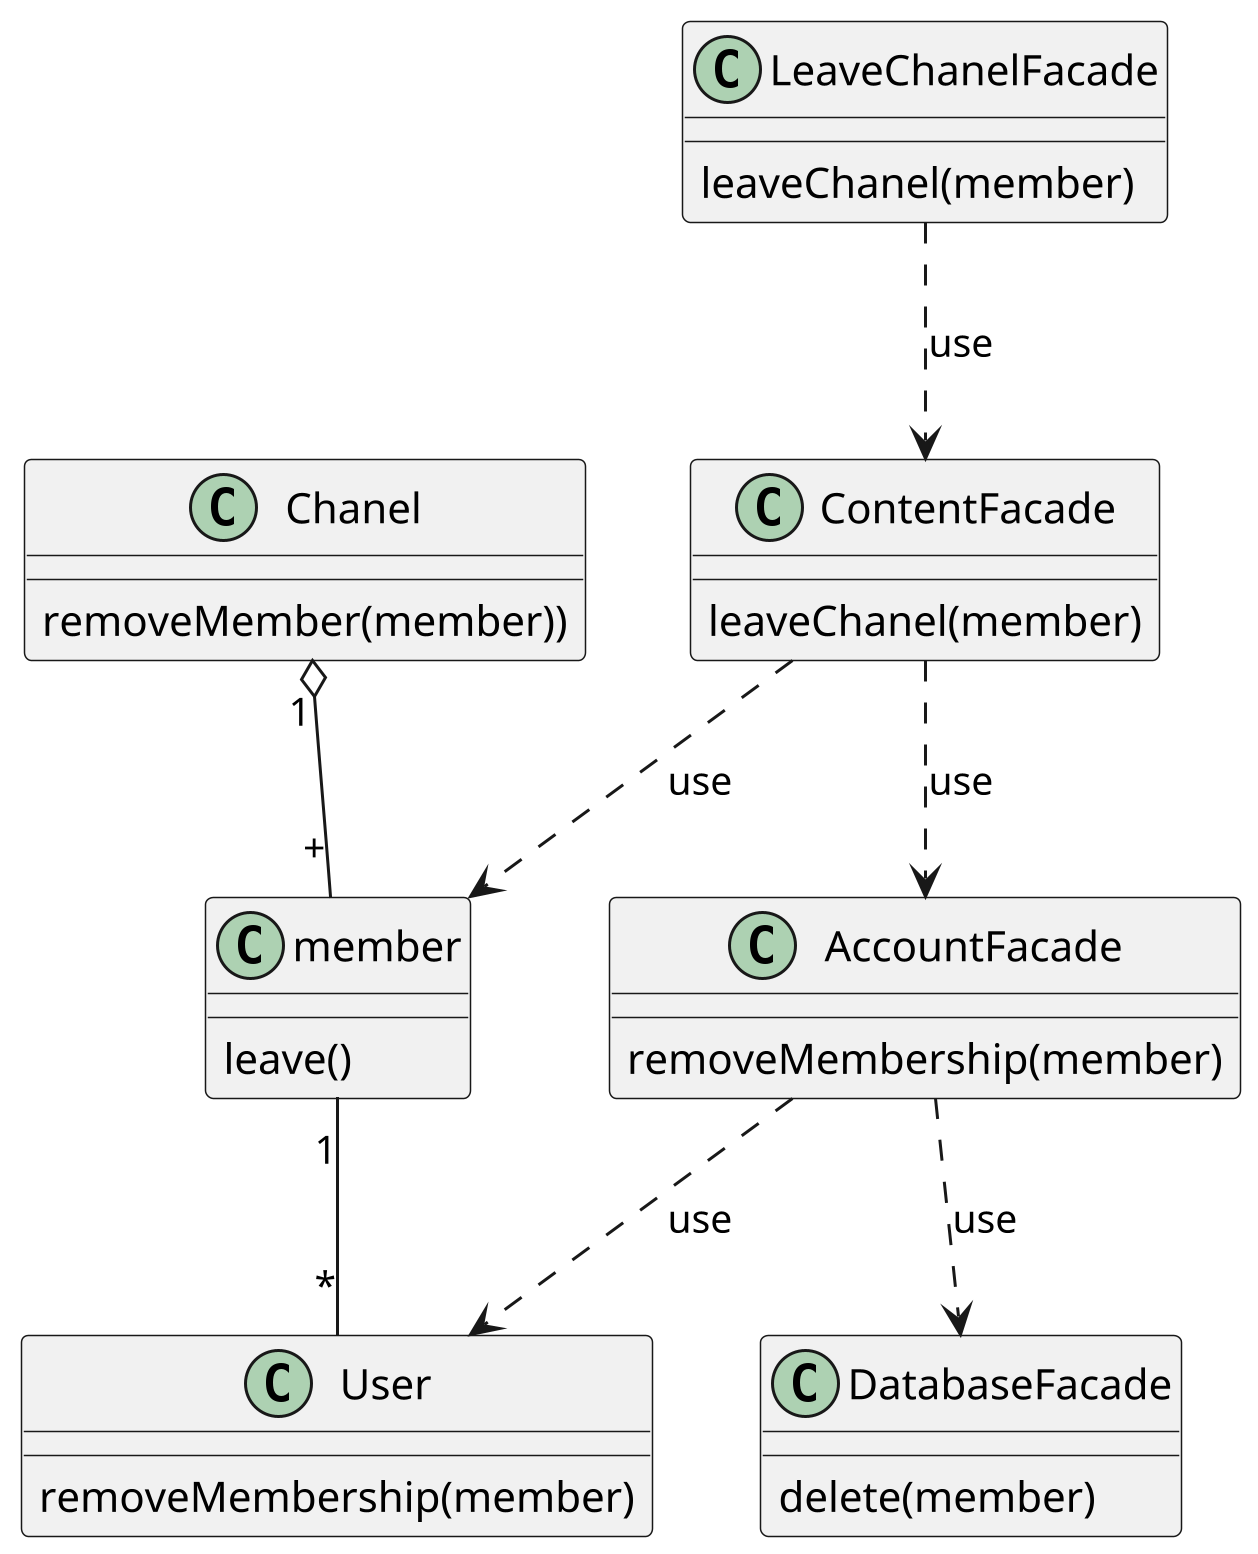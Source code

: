 @startuml leave_chanel


scale 3
skinparam DefaultFontName B Nazanin


class "Chanel" as chanel {
    removeMember(member))
}

class "member" as member {
    leave()
}

class "User" as user {
    removeMembership(member)
}

class LeaveChanelFacade {
    leaveChanel(member)
}

class ContentFacade {
    leaveChanel(member)
}

class AccountFacade {
    removeMembership(member)
}

class DatabaseFacade {
    delete(member)
}

member "1" -- "*" user
chanel "    1" o-- "    +" member
ContentFacade ..> AccountFacade :use
ContentFacade ..> member :use
LeaveChanelFacade ..> ContentFacade :use
AccountFacade ..> user :use
AccountFacade ..> DatabaseFacade :use


@enduml
